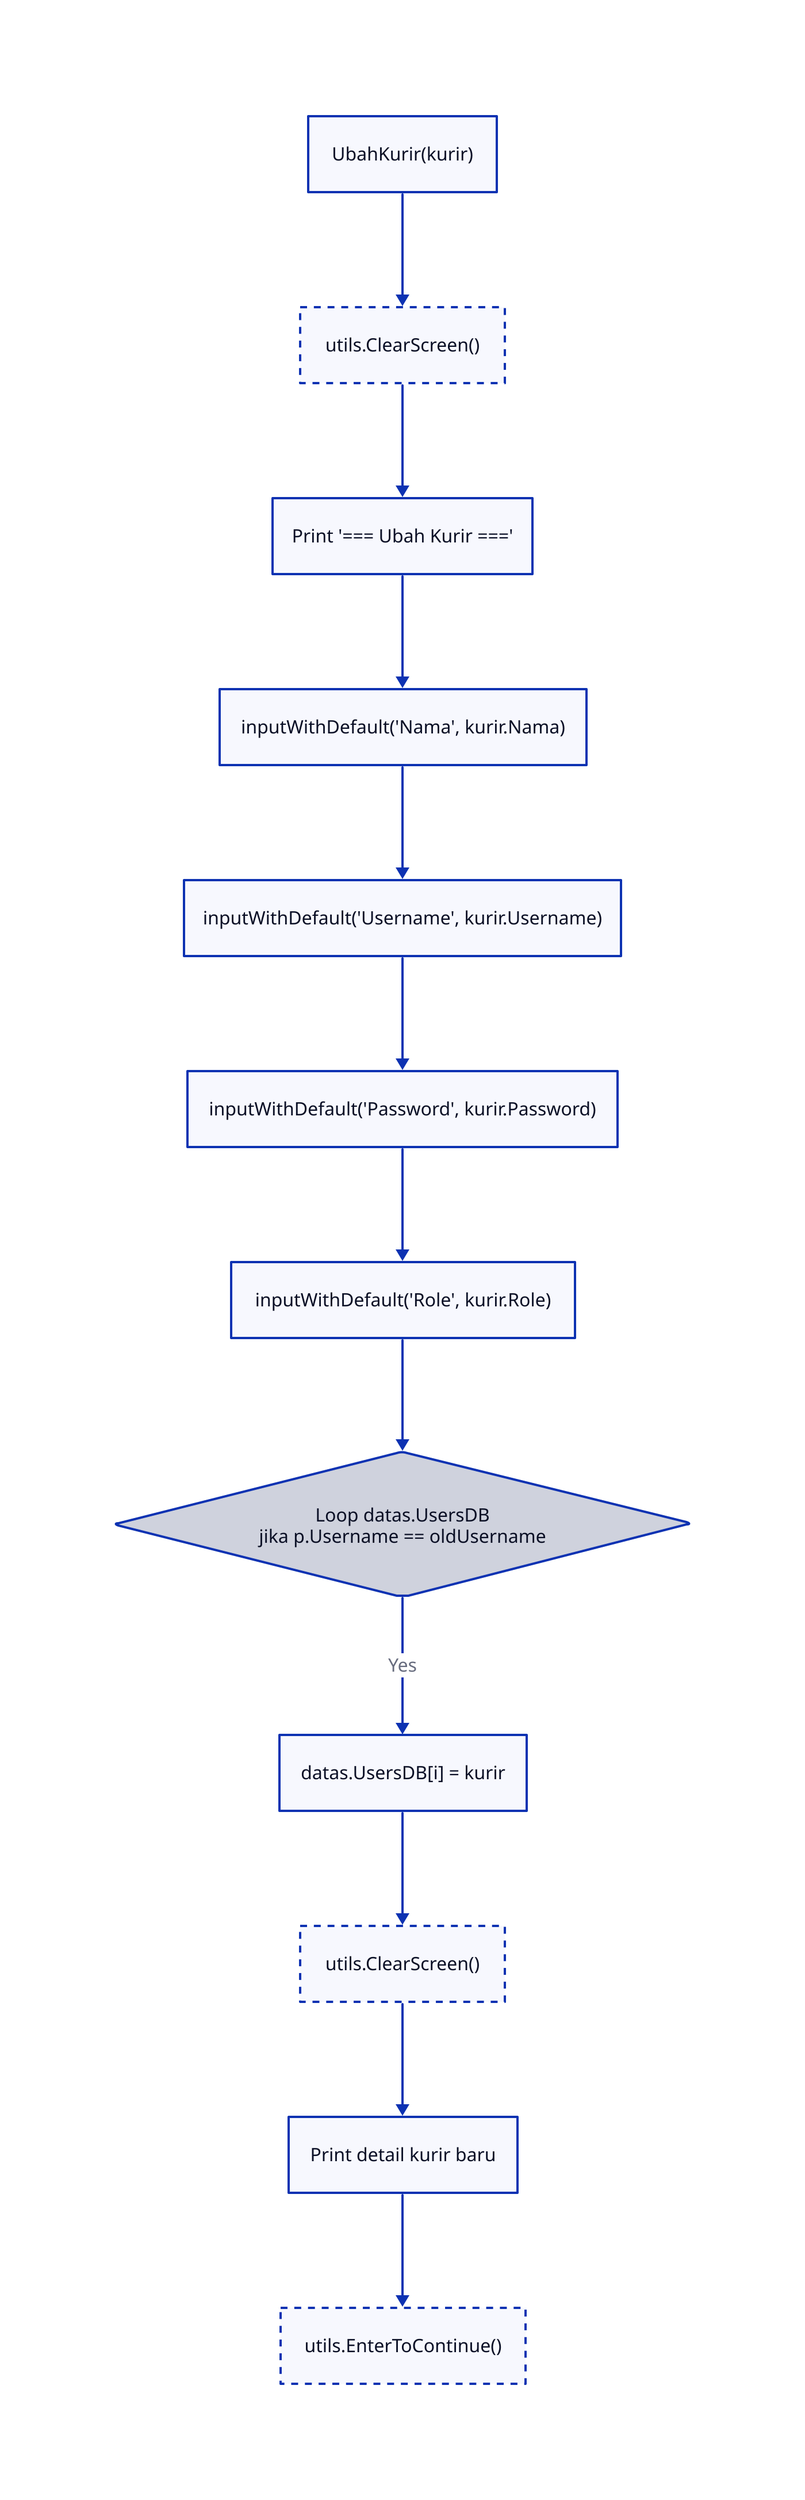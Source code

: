 UbahKurir: {
  label: "UbahKurir(kurir)"
  shape: rectangle
}

ClearScreen1: {
  label: "utils.ClearScreen()"
  shape: rectangle
  style: {
    stroke-dash: 3
  }
}

PrintTitle: {
  label: "Print '=== Ubah Kurir ==='"
  shape: rectangle
}

InputNama: {
  label: "inputWithDefault('Nama', kurir.Nama)"
  shape: rectangle
}

InputUsername: {
  label: "inputWithDefault('Username', kurir.Username)"
  shape: rectangle
}

InputPassword: {
  label: "inputWithDefault('Password', kurir.Password)"
  shape: rectangle
}

InputRole: {
  label: "inputWithDefault('Role', kurir.Role)"
  shape: rectangle
}

LoopUsersDB: {
  label: "Loop datas.UsersDB\njika p.Username == oldUsername"
  shape: diamond
}

UpdateKurir: {
  label: "datas.UsersDB[i] = kurir"
  shape: rectangle
}

ClearScreen2: {
  label: "utils.ClearScreen()"
  shape: rectangle
  style: {
    stroke-dash: 3
  }
}

PrintHasil: {
  label: "Print detail kurir baru"
  shape: rectangle
}

EnterToContinue: {
  label: "utils.EnterToContinue()"
  shape: rectangle
  style: {
    stroke-dash: 3
  }
}

UbahKurir -> ClearScreen1 -> PrintTitle
PrintTitle -> InputNama -> InputUsername -> InputPassword -> InputRole
InputRole -> LoopUsersDB
LoopUsersDB -> UpdateKurir: Yes
UpdateKurir -> ClearScreen2 -> PrintHasil -> EnterToContinue

